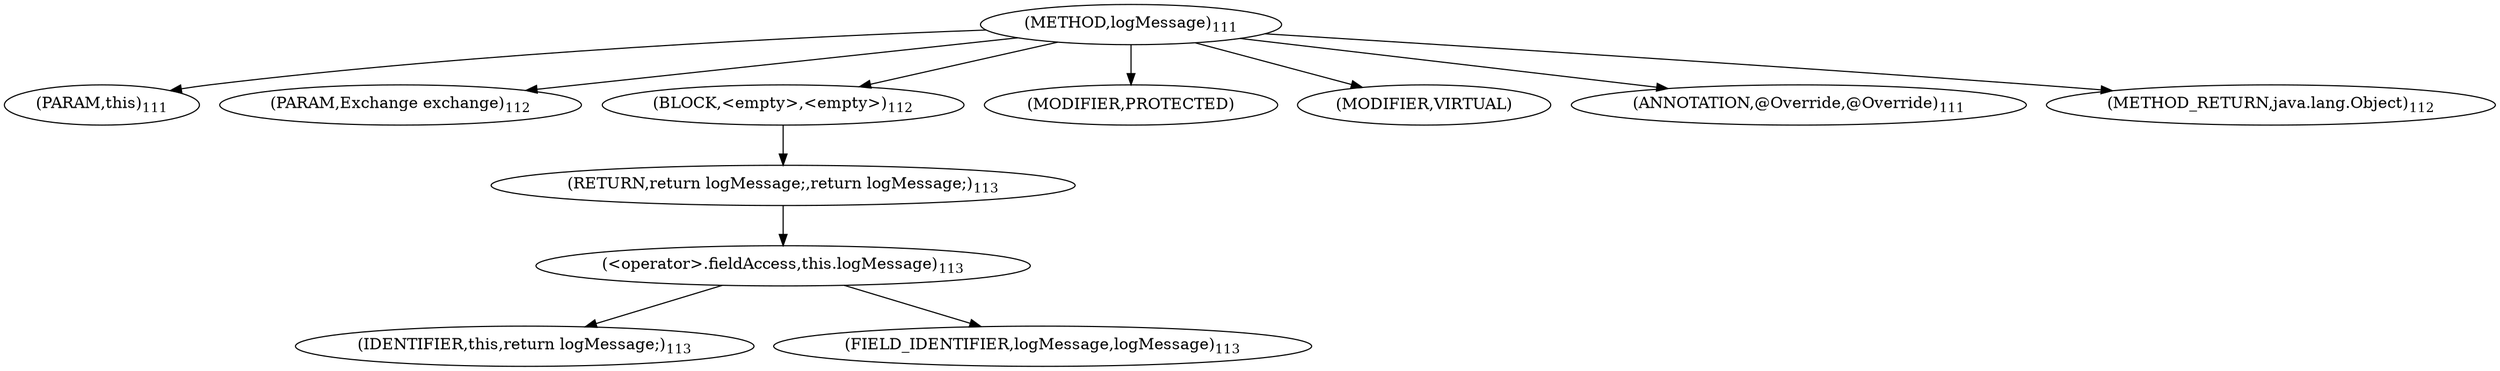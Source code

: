 digraph "logMessage" {  
"451" [label = <(METHOD,logMessage)<SUB>111</SUB>> ]
"452" [label = <(PARAM,this)<SUB>111</SUB>> ]
"453" [label = <(PARAM,Exchange exchange)<SUB>112</SUB>> ]
"454" [label = <(BLOCK,&lt;empty&gt;,&lt;empty&gt;)<SUB>112</SUB>> ]
"455" [label = <(RETURN,return logMessage;,return logMessage;)<SUB>113</SUB>> ]
"456" [label = <(&lt;operator&gt;.fieldAccess,this.logMessage)<SUB>113</SUB>> ]
"457" [label = <(IDENTIFIER,this,return logMessage;)<SUB>113</SUB>> ]
"458" [label = <(FIELD_IDENTIFIER,logMessage,logMessage)<SUB>113</SUB>> ]
"459" [label = <(MODIFIER,PROTECTED)> ]
"460" [label = <(MODIFIER,VIRTUAL)> ]
"461" [label = <(ANNOTATION,@Override,@Override)<SUB>111</SUB>> ]
"462" [label = <(METHOD_RETURN,java.lang.Object)<SUB>112</SUB>> ]
  "451" -> "452" 
  "451" -> "453" 
  "451" -> "454" 
  "451" -> "459" 
  "451" -> "460" 
  "451" -> "461" 
  "451" -> "462" 
  "454" -> "455" 
  "455" -> "456" 
  "456" -> "457" 
  "456" -> "458" 
}
